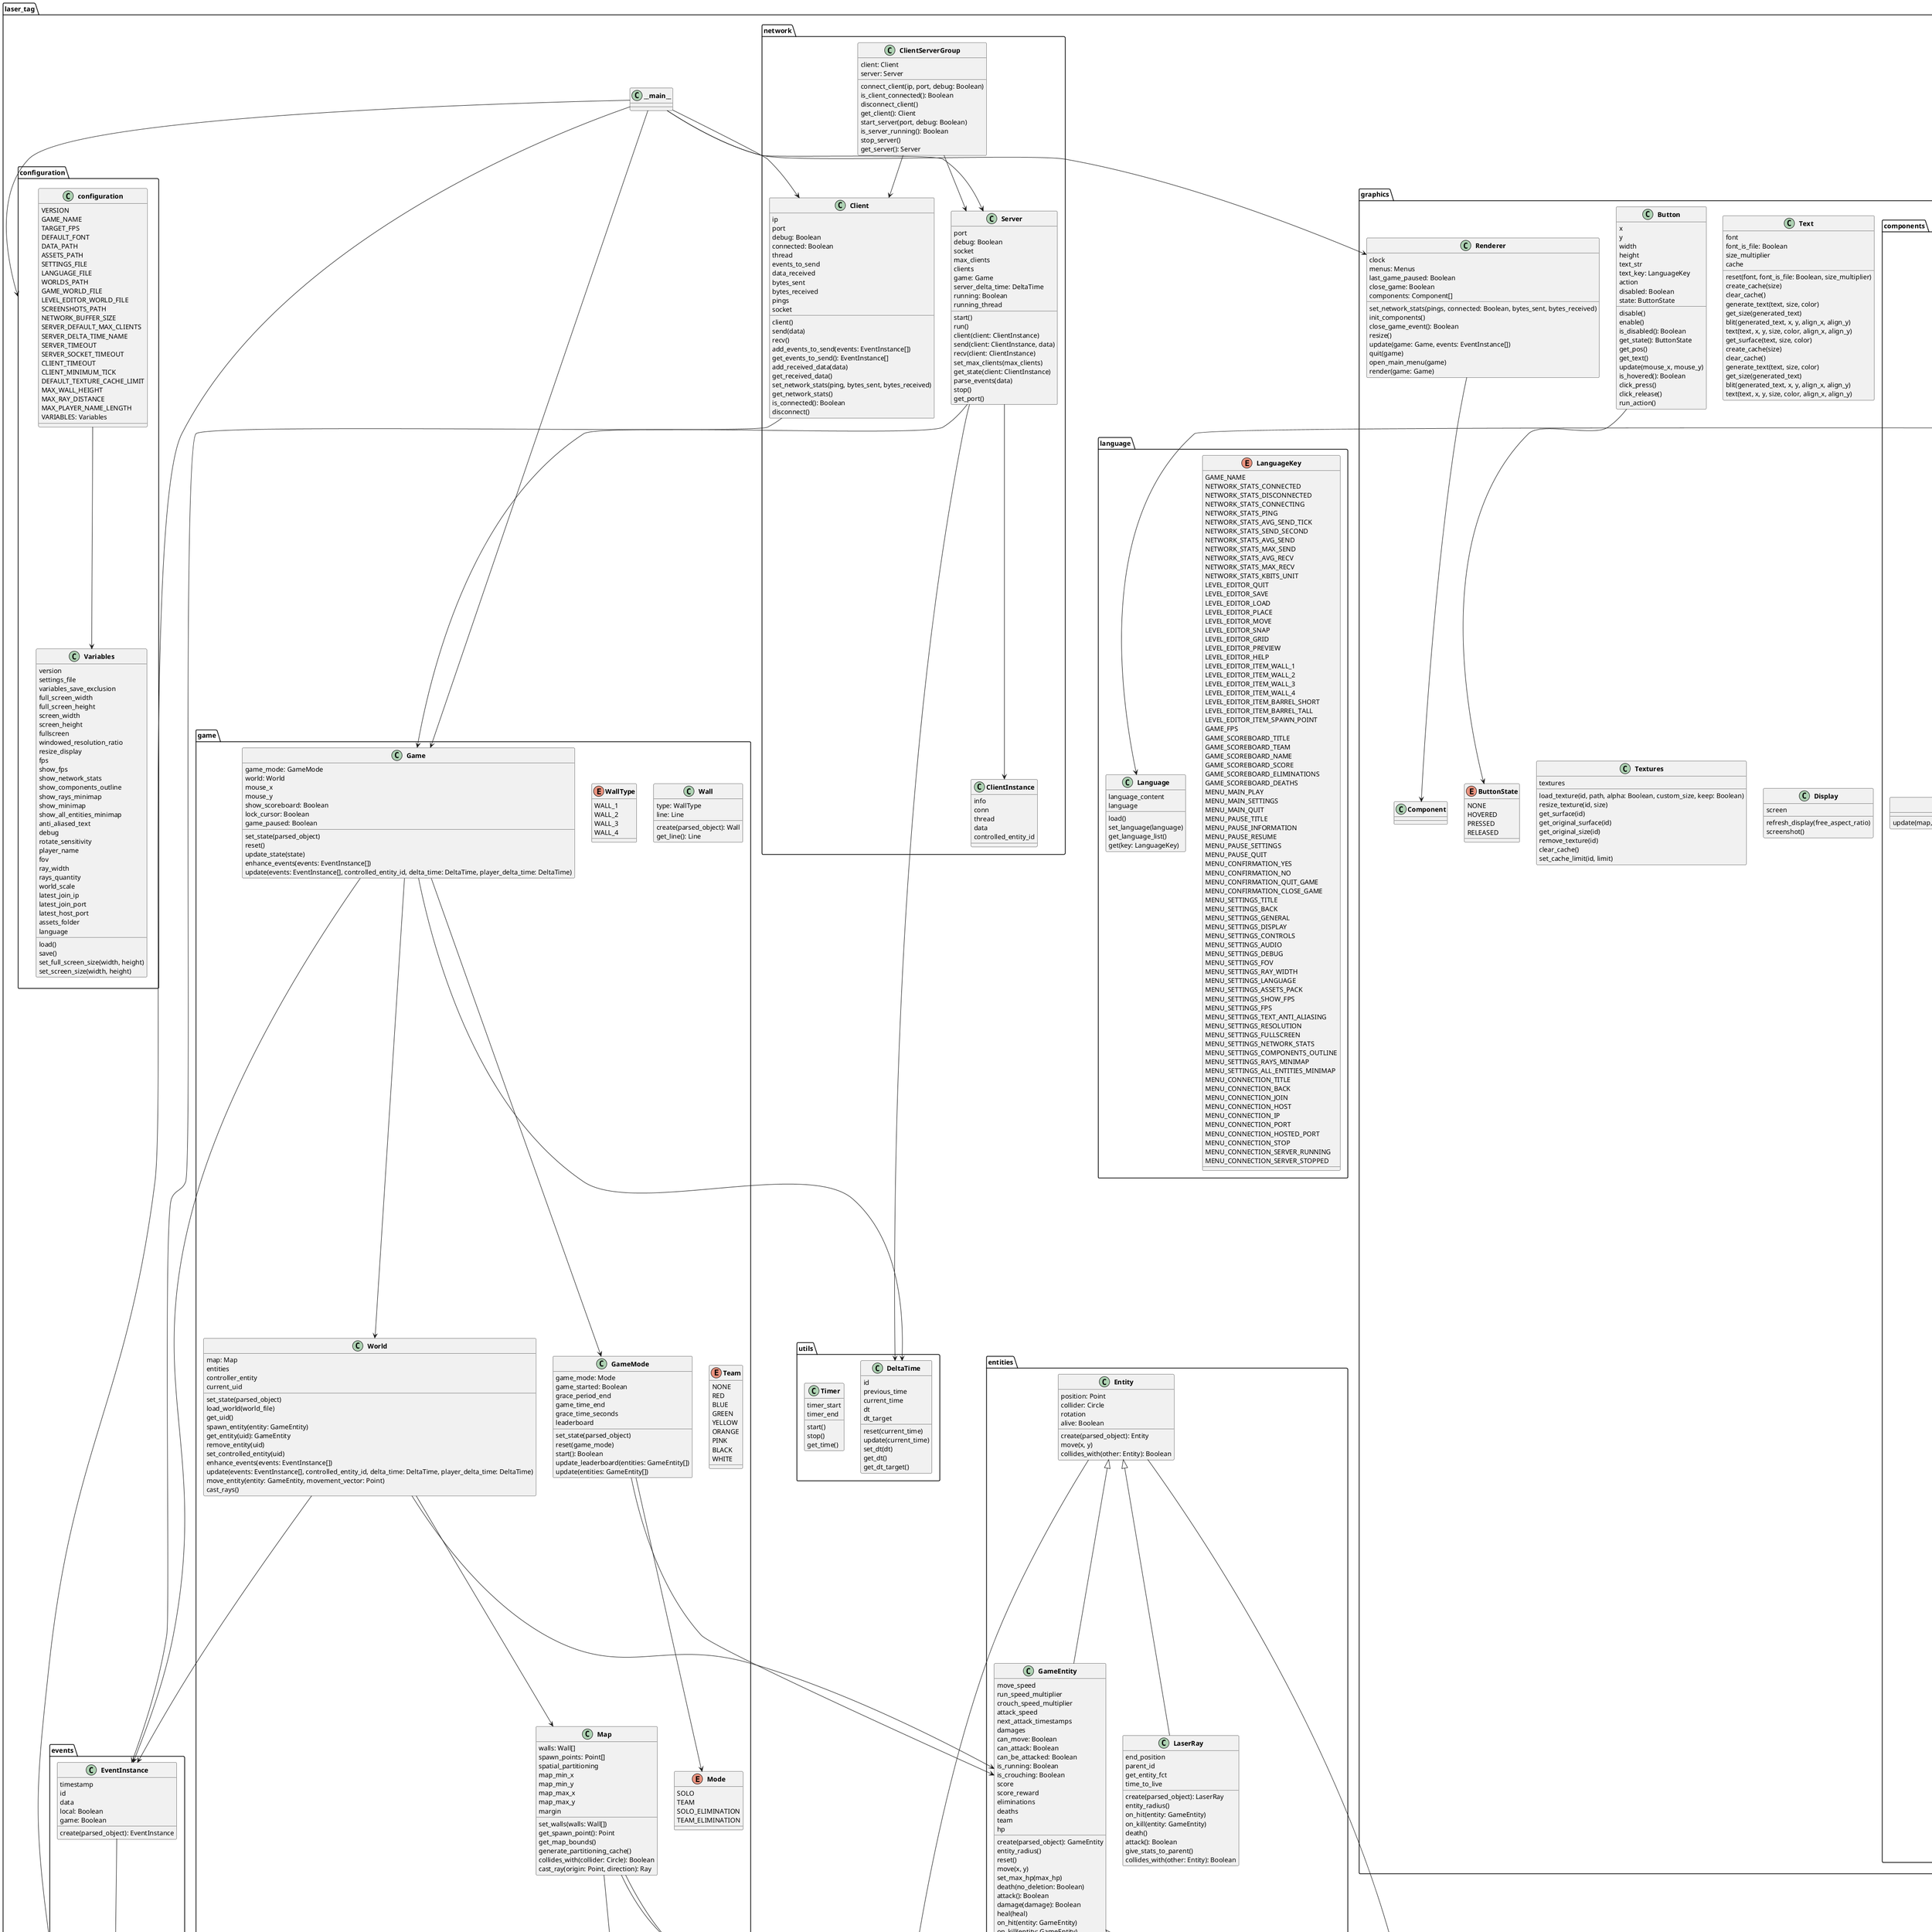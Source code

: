 @startuml "Laser Tag Diagram"

skinparam classFontStyle Bold

package laser_tag {
    package configuration {
        class configuration {
            VERSION
            GAME_NAME
            TARGET_FPS
            DEFAULT_FONT
            DATA_PATH
            ASSETS_PATH
            SETTINGS_FILE
            LANGUAGE_FILE
            WORLDS_PATH
            GAME_WORLD_FILE
            LEVEL_EDITOR_WORLD_FILE
            SCREENSHOTS_PATH
            NETWORK_BUFFER_SIZE
            SERVER_DEFAULT_MAX_CLIENTS
            SERVER_DELTA_TIME_NAME
            SERVER_TIMEOUT
            SERVER_SOCKET_TIMEOUT
            CLIENT_TIMEOUT
            CLIENT_MINIMUM_TICK
            DEFAULT_TEXTURE_CACHE_LIMIT
            MAX_WALL_HEIGHT
            MAX_RAY_DISTANCE
            MAX_PLAYER_NAME_LENGTH
            VARIABLES: Variables
        }

        class Variables {
            version
            settings_file
            variables_save_exclusion
            full_screen_width
            full_screen_height
            screen_width
            screen_height
            fullscreen
            windowed_resolution_ratio
            resize_display
            fps
            show_fps
            show_network_stats
            show_components_outline
            show_rays_minimap
            show_minimap
            show_all_entities_minimap
            anti_aliased_text
            debug
            rotate_sensitivity
            player_name
            fov
            ray_width
            rays_quantity
            world_scale
            latest_join_ip
            latest_join_port
            latest_host_port
            assets_folder
            language

            load()
            save()
            set_full_screen_size(width, height)
            set_screen_size(width, height)
        }

        configuration --> Variables
    }

    package math {
        class Circle
        {
            origin: Point
            radius

            create(parsed_object): Circle
            collides_with(other): Boolean
            collides_with_circle(other: Circle): Boolean
            collides_with_point(other: Point): Boolean
            collides_with_segment(other: Line): Boolean
        }

        class Line {
            point1: Point
            point2: Point
            distance
            rotation
            margin

            create(parsed_object): Line
            get_intersection_line(line: Line): Point
            get_intersection_segment(line: Line): Point
            get_coordinates(map_bounds)
            get_distance()
            get_rotation()
        }

        class Point {
            x
            y

            create(parsed_object): Point
        }

        Box --> Point
        Circle --> Point
        Circle --> Line
        Line --> Point
    }

    package utils {
        class DeltaTime {
            id
            previous_time
            current_time
            dt
            dt_target

            reset(current_time)
            update(current_time)
            set_dt(dt)
            get_dt()
            get_dt_target()
        }

        class Timer {
            timer_start
            timer_end

            start()
            stop()
            get_time()
        }
    }

    package events {
        enum Event {
            NONE
            TICK
            START_GAME
            MESSAGE
            TYPE_CHAR
            GAME_MOVE
            GAME_MOVE_FORWARD
            GAME_MOVE_BACKWARD
            GAME_MOVE_LEFT
            GAME_MOVE_RIGHT
            GAME_RUN
            GAME_JUMP
            GAME_CROUCH
            GAME_RELOAD
            GAME_SHOOT
            GAME_ROTATE
            GAME_SELECT_TEAM
            GAME_SCOREBOARD
            KEY_ESCAPE
            KEY_ESCAPE_PRESS
            KEY_RETURN
            KEY_RETURN_PRESS
            KEY_TAB
            KEY_UP
            KEY_DOWN
            KEY_LEFT
            KEY_RIGHT
            MOUSE_MOVE
            MOUSE_LEFT_CLICK
            MOUSE_LEFT_CLICK_PRESS
            MOUSE_LEFT_CLICK_RELEASE
            MOUSE_RIGHT_CLICK
            MOUSE_RIGHT_CLICK_PRESS
            MOUSE_RIGHT_CLICK_RELEASE
            MOUSE_MIDDLE_CLICK
            MOUSE_MIDDLE_CLICK_PRESS
            MOUSE_MIDDLE_CLICK_RELEASE
            MOUSE_SCROLL_UP
            MOUSE_SCROLL_DOWN
            WINDOW_RESIZE
            WINDOW_FULLSCREEN
            WINDOW_QUIT
            SCREENSHOT
        }

        class EventInstance {
            timestamp
            id
            data
            local: Boolean
            game: Boolean

            create(parsed_object): EventInstance
        }

        EventInstance --> Event
    }

    package entities {
        class Entity {
            position: Point
            collider: Circle
            rotation
            alive: Boolean

            create(parsed_object): Entity
            move(x, y)
            collides_with(other: Entity): Boolean
        }

        class GameEntity extends Entity {
            move_speed
            run_speed_multiplier
            crouch_speed_multiplier
            attack_speed
            next_attack_timestamps
            damages
            can_move: Boolean
            can_attack: Boolean
            can_be_attacked: Boolean
            is_running: Boolean
            is_crouching: Boolean
            score
            score_reward
            eliminations
            deaths
            team
            hp

            create(parsed_object): GameEntity
            entity_radius()
            reset()
            move(x, y)
            set_max_hp(max_hp)
            death(no_deletion: Boolean)
            attack(): Boolean
            damage(damage): Boolean
            heal(heal)
            on_hit(entity: GameEntity)
            on_kill(entity: GameEntity)
        }

        class BarrelShort extends GameEntity {
            create(parsed_object): BarrelShort
            entity_radius()
            death()
        }

        class BarrelTall extends GameEntity {
            create(parsed_object): BarrelTall
            entity_radius()
            death()
        }

        class Player extends GameEntity {
            name

            create(parsed_object): Player
            entity_radius()
            death()
            set_name(name)
        }

        class LaserRay extends Entity {
            end_position
            parent_id
            get_entity_fct
            time_to_live

            create(parsed_object): LaserRay
            entity_radius()
            on_hit(entity: GameEntity)
            on_kill(entity: GameEntity)
            death()
            attack(): Boolean
            give_stats_to_parent()
            collides_with(other: Entity): Boolean
        }

        Entity --> Point
        Entity --> Circle
    }

    package game {
        class Game {
            game_mode: GameMode
            world: World
            mouse_x
            mouse_y
            show_scoreboard: Boolean
            lock_cursor: Boolean
            game_paused: Boolean

            set_state(parsed_object)
            reset()
            update_state(state)
            enhance_events(events: EventInstance[])
            update(events: EventInstance[], controlled_entity_id, delta_time: DeltaTime, player_delta_time: DeltaTime)
        }

        enum Mode {
            SOLO
            TEAM
            SOLO_ELIMINATION
            TEAM_ELIMINATION
        }

        class GameMode {
            game_mode: Mode
            game_started: Boolean
            grace_period_end
            game_time_end
            grace_time_seconds
            leaderboard

            set_state(parsed_object)
            reset(game_mode)
            start(): Boolean
            update_leaderboard(entities: GameEntity[])
            update(entities: GameEntity[])
        }

        enum WallType {
            WALL_1
            WALL_2
            WALL_3
            WALL_4
        }

        class Wall {
            type: WallType
            line: Line

            create(parsed_object): Wall
            get_line(): Line
        }

        class Map {
            walls: Wall[]
            spawn_points: Point[]
            spatial_partitioning
            map_min_x
            map_min_y
            map_max_x
            map_max_y
            margin

            set_walls(walls: Wall[])
            get_spawn_point(): Point
            get_map_bounds()
            generate_partitioning_cache()
            collides_with(collider: Circle): Boolean
            cast_ray(origin: Point, direction): Ray
        }

        class World {
            map: Map
            entities
            controller_entity
            current_uid

            set_state(parsed_object)
            load_world(world_file)
            get_uid()
            spawn_entity(entity: GameEntity)
            get_entity(uid): GameEntity
            remove_entity(uid)
            set_controlled_entity(uid)
            enhance_events(events: EventInstance[])
            update(events: EventInstance[], controlled_entity_id, delta_time: DeltaTime, player_delta_time: DeltaTime)
            move_entity(entity: GameEntity, movement_vector: Point)
            cast_rays()
        }

        class Ray {
            origin: Point
            direction
            distance

            set_hit(hit_point: Point, hit_infos, distance)
        }

        enum Team {
            NONE
            RED
            BLUE
            GREEN
            YELLOW
            ORANGE
            PINK
            BLACK
            WHITE
        }

        Game --> GameMode
        Game --> World
        Game --> EventInstance
        Game --> DeltaTime
        GameMode --> Mode
        GameMode --> GameEntity
        World --> Map
        World --> GameEntity
        World --> EventInstance
        Map --> Point
        Map --> Circle
        Map --> Ray
        Ray --> Point
    }

    package network {
        class Client {
            ip
            port
            debug: Boolean
            connected: Boolean
            thread
            events_to_send
            data_received
            bytes_sent
            bytes_received
            pings
            socket

            client()
            send(data)
            recv()
            add_events_to_send(events: EventInstance[])
            get_events_to_send(): EventInstance[]
            add_received_data(data)
            get_received_data()
            set_network_stats(ping, bytes_sent, bytes_received)
            get_network_stats()
            is_connected(): Boolean
            disconnect()
        }

        class Server {
            port
            debug: Boolean
            socket
            max_clients
            clients
            game: Game
            server_delta_time: DeltaTime
            running: Boolean
            running_thread

            start()
            run()
            client(client: ClientInstance)
            send(client: ClientInstance, data)
            recv(client: ClientInstance)
            set_max_clients(max_clients)
            get_state(client: ClientInstance)
            parse_events(data)
            stop()
            get_port()
        }

        class ClientInstance {
            info
            conn
            thread
            data
            controlled_entity_id
        }

        class ClientServerGroup {
            client: Client
            server: Server

            connect_client(ip, port, debug: Boolean)
            is_client_connected(): Boolean
            disconnect_client()
            get_client(): Client
            start_server(port, debug: Boolean)
            is_server_running(): Boolean
            stop_server()
            get_server(): Server
        }

        ClientServerGroup --> Client
        ClientServerGroup --> Server
        Client --> EventInstance
        Server --> Game
        Server --> DeltaTime
        Server --> ClientInstance
    }

    package language {
        enum LanguageKey {
            GAME_NAME
            NETWORK_STATS_CONNECTED
            NETWORK_STATS_DISCONNECTED
            NETWORK_STATS_CONNECTING
            NETWORK_STATS_PING
            NETWORK_STATS_AVG_SEND_TICK
            NETWORK_STATS_SEND_SECOND
            NETWORK_STATS_AVG_SEND
            NETWORK_STATS_MAX_SEND
            NETWORK_STATS_AVG_RECV
            NETWORK_STATS_MAX_RECV
            NETWORK_STATS_KBITS_UNIT
            LEVEL_EDITOR_QUIT
            LEVEL_EDITOR_SAVE
            LEVEL_EDITOR_LOAD
            LEVEL_EDITOR_PLACE
            LEVEL_EDITOR_MOVE
            LEVEL_EDITOR_SNAP
            LEVEL_EDITOR_GRID
            LEVEL_EDITOR_PREVIEW
            LEVEL_EDITOR_HELP
            LEVEL_EDITOR_ITEM_WALL_1
            LEVEL_EDITOR_ITEM_WALL_2
            LEVEL_EDITOR_ITEM_WALL_3
            LEVEL_EDITOR_ITEM_WALL_4
            LEVEL_EDITOR_ITEM_BARREL_SHORT
            LEVEL_EDITOR_ITEM_BARREL_TALL
            LEVEL_EDITOR_ITEM_SPAWN_POINT
            GAME_FPS
            GAME_SCOREBOARD_TITLE
            GAME_SCOREBOARD_TEAM
            GAME_SCOREBOARD_NAME
            GAME_SCOREBOARD_SCORE
            GAME_SCOREBOARD_ELIMINATIONS
            GAME_SCOREBOARD_DEATHS
            MENU_MAIN_PLAY
            MENU_MAIN_SETTINGS
            MENU_MAIN_QUIT
            MENU_PAUSE_TITLE
            MENU_PAUSE_INFORMATION
            MENU_PAUSE_RESUME
            MENU_PAUSE_SETTINGS
            MENU_PAUSE_QUIT
            MENU_CONFIRMATION_YES
            MENU_CONFIRMATION_NO
            MENU_CONFIRMATION_QUIT_GAME
            MENU_CONFIRMATION_CLOSE_GAME
            MENU_SETTINGS_TITLE
            MENU_SETTINGS_BACK
            MENU_SETTINGS_GENERAL
            MENU_SETTINGS_DISPLAY
            MENU_SETTINGS_CONTROLS
            MENU_SETTINGS_AUDIO
            MENU_SETTINGS_DEBUG
            MENU_SETTINGS_FOV
            MENU_SETTINGS_RAY_WIDTH
            MENU_SETTINGS_LANGUAGE
            MENU_SETTINGS_ASSETS_PACK
            MENU_SETTINGS_SHOW_FPS
            MENU_SETTINGS_FPS
            MENU_SETTINGS_TEXT_ANTI_ALIASING
            MENU_SETTINGS_RESOLUTION
            MENU_SETTINGS_FULLSCREEN
            MENU_SETTINGS_NETWORK_STATS
            MENU_SETTINGS_COMPONENTS_OUTLINE
            MENU_SETTINGS_RAYS_MINIMAP
            MENU_SETTINGS_ALL_ENTITIES_MINIMAP
            MENU_CONNECTION_TITLE
            MENU_CONNECTION_BACK
            MENU_CONNECTION_JOIN
            MENU_CONNECTION_HOST
            MENU_CONNECTION_IP
            MENU_CONNECTION_PORT
            MENU_CONNECTION_HOSTED_PORT
            MENU_CONNECTION_STOP
            MENU_CONNECTION_SERVER_RUNNING
            MENU_CONNECTION_SERVER_STOPPED
        }

        class Language {
            language_content
            language

            load()
            set_language(language)
            get_language_list()
            get(key: LanguageKey)
        }
    }

    package graphics {
        enum ButtonState {
            NONE
            HOVERED
            PRESSED
            RELEASED
        }

        class Button {
            x
            y
            width
            height
            text_str
            text_key: LanguageKey
            action
            disabled: Boolean
            state: ButtonState

            disable()
            enable()
            is_disabled(): Boolean
            get_state(): ButtonState
            get_pos()
            get_text()
            update(mouse_x, mouse_y)
            is_hovered(): Boolean
            click_press()
            click_release()
            run_action()
        }

        class Text {
            reset(font, font_is_file: Boolean, size_multiplier)
            create_cache(size)
            clear_cache()
            generate_text(text, size, color)
            get_size(generated_text)
            blit(generated_text, x, y, align_x, align_y)
            text(text, x, y, size, color, align_x, align_y)
            get_surface(text, size, color)

            font
            font_is_file: Boolean
            size_multiplier
            cache
            create_cache(size)
            clear_cache()
            generate_text(text, size, color)
            get_size(generated_text)
            blit(generated_text, x, y, align_x, align_y)
            text(text, x, y, size, color, align_x, align_y)
        }

        class Texture {
            texture_cache
            cache_limit
            original_width
            original_height
            texture_original
            resize(size)
            get_surface()
            get_original_surface()
            get_original_size()
            reduce_cache()
            clear_cache()
            set_cache_limit(limit)
        }

        class Textures {
            textures
            load_texture(id, path, alpha: Boolean, custom_size, keep: Boolean)
            resize_texture(id, size)
            get_surface(id)
            get_original_surface(id)
            get_original_size(id)
            remove_texture(id)
            clear_cache()
            set_cache_limit(id, limit)
        }

        package components {
            class Component {
                language: Language
                text: Text
                data
                surface
                width
                height

                set_original_size(width, height)
                get_size()
                set_surface_size(width, height)
                resize()
                get()
                update(data)
                render()
            }

            enum ButtonType {
                MENU
                LEVEL_EDITOR
                LEVEL_EDITOR_ITEM
                SETTINGS_CATEGORY
                OPEN_FOLDER
                MINI_BUTTON
            }

            class GraphicalElement extends Component {
                selected: Boolean

                is_selected(): Boolean
                set_selected(selected: Boolean)
                update(events: EventInstance[])
                render()
            }

            class GraphicalButton extends GraphicalElement {
                x
                y
                button_width
                button_height
                text_str
                text_key: LanguageKey
                action
                disabled: Boolean
                type: ButtonType
                button: Button

                set_text(text)
                set_text_key(text_key: LanguageKey)
                set_action(action)
                set_disabled(disabled: Boolean)
                set_relative_offset(offset_x, offset_y)
                get_state(): ButtonState
                update(events: EventInstance[])
            }

            class GraphicalCheckbox extends GraphicalElement {
                x
                y
                checkbox_width
                checkbox_height
                checked: Boolean
                check_action
                uncheck_action
                disabled: Boolean
                button: Button

                set_disabled(disabled: Boolean)
                set_relative_offset(offset_x, offset_y)
                toggle()
                update(events: EventInstance[])
            }

            class GraphicalComboBox extends GraphicalElement {
                x
                y
                choice_width
                choice_height
                choices
                choice
                change_action
                disabled: Boolean
                opened: Boolean
                relative_offset_x
                relative_offset_y
                mouse_x
                mouse_y
                max_elements
                button: Button
                choices_buttons: Button[]

                set_disabled(disabled: Boolean)
                set_relative_offset(offset_x, offset_y)
                toggle()
                open()
                close()
                select(key)
                update(events: EventInstance[])
            }

            class GraphicalNumberSelect extends GraphicalElement {
                x
                y
                min_value
                max_value
                step
                change_action
                current_value

                set_disabled(disabled: Boolean)
                set_relative_offset(offset_x, offset_y)
                decrease()
                increase()
                change(value)
                update(events: EventInstance[])
            }

            class GraphicalSlider extends GraphicalElement {
                x
                y
                min_value
                max_value
                precision
                change_action
                current_value
                percentage
                selecting: Boolean
                disabled: Boolean
                relative_offset_x
                relative_offset_y
                mouse_x
                mouse_y

                set_disabled(disabled: Boolean)
                set_relative_offset(offset_x, offset_y)
                select()
                update(events: EventInstance[])
            }

            class GraphicalText extends GraphicalElement {
                original_x
                original_y
                x
                y
                align_x
                align_y
                text_str
                text_key: LanguageKey
                size
                color

                get_text_to_render()
                update(events: EventInstance[])
            }

            class Fps extends Component {
                update(fps)
            }

            class GameTimer extends Component {
                update(grace_period_seconds, grace_period_end, game_time_seconds, game_time_end)
            }

            class Leaderboard extends Component {
                update(leaderboard)
            }

            class Minimap extends Component {
                update(map, map_bounds, entities: GameEntity[], rays: Ray[])
            }

            class NetworkStats extends Component {
                update(pings, connected: Boolean, bytes_sent, bytes_received)
            }

            class Scoreboard extends Component {
                update(entities: GameEntity[])
            }

            class "World" as WorldComponent extends Component {
                update(rays: Ray[], entities: GameEntity[], current_entity: GameEntity)
                position_to_screen(point: Point)
            }

            package LevelEditor {
                enum EditorState {
                    PLACE
                    MOVE
                }

                enum Item {
                    WALL_1
                    WALL_2
                    WALL_3
                    WALL_4
                    BARREL_SHORT
                    BARREL_TALL
                    SPAWN_POINT
                }

                class ItemMenu extends Component {
                    mouse_x
                    mouse_y
                    selected_item_index
                    buttons: GraphicalButton[]
                    scroll
                    scroll_max
                    scroll_step

                    get_selected_item(): Item
                    move_buttons(y_value)
                    in_view_screen(point: Point)
                    update(events: EventInstance[], relative_offset)
                }

                class Toolbar extends Component {
                    mouse_x
                    mouse_y
                    editor_state: EditorState
                    snap_to_grid: Boolean
                    show_grid: Boolean
                    preview_player: Boolean
                    place_button: Button
                    move_button: Button
                    snap_to_grid_button: Button
                    show_grid_button: Button
                    preview_player_button: Button
                    buttons: GraphicalButton[]

                    get_editor_state(): EditorState
                    get_view_variables()
                    quit()
                    update(events: EventInstance[], relative_offset)
                }

                class View extends Component {
                    mouse_x
                    mouse_y
                    cell_size
                    max_cell_size
                    min_cell_size
                    center_transition_speed
                    center_x_transition
                    center_y_transition
                    center_x
                    center_y
                    delta_time
                    walls: Wall[]
                    entities: GameEntity[]
                    spawn_points: Point[]
                    scroll_step
                    move_speed
                    preview_radius
                    snap_to_grid: Boolean
                    show_grid: Boolean
                    preview_player: Boolean
                    editor_state: EditorState
                    selected_item: Item
                    position_aimed: Point
                    min_selection_distance
                    placing_or_moving: Boolean
                    selected_elements: Point[]

                    get_map_data()
                    set_map_data(map_data)
                    set_editor_state(editor_state: EditorState)
                    set_selected_item(item: Item)
                    set_view_variables(snap_to_grid: Boolean, show_grid: Boolean, preview_player: Boolean)
                    get_walls(): Wall[]
                    reset_center()
                    screen_position_to_world_point(x, y): Point
                    world_point_to_screen_position(point: Point)
                    in_view_screen(): Boolean
                    in_view_world(): Boolean
                    in_view_world_rect(): Boolean
                    snap_coordinates(point: Point): Point
                    draw_line(line: Line, color)
                    display_grid()
                    manage_click(mouse_left_click_press: Boolean, mouse_left_click_release: Boolean, mouse_right_click_press: Boolean)
                    find_nearest_object_position(point: Point): Point
                    delete_element_containing_point(point: Point)
                    cancel_placing_or_moving()
                    update(events: EventInstance[], relative_offset)
                }

                class "LevelEditor" as LevelEditorComponent extends Component {
                    toolbar: Toolbar
                    item_menu: ItemMenu
                    view: View
                    components
                    text: Text
                    mouse_x
                    mouse_y
                    toolbar_position
                    item_menu_position
                    view_position

                    load()
                    save()
                    update(events: EventInstance[])
                }

                ItemMenu --> Item
                Toolbar --> EditorState
                View --> Item
                View --> EditorState
                LevelEditorComponent --> Toolbar
                LevelEditorComponent --> ItemMenu
                LevelEditorComponent --> View
            }

            package menus {
                class Menu {
                    elements: GraphicalElement[]
                    active: Boolean

                    update(events: EventInstance[])
                    is_active(): Boolean
                    set_active(active: Boolean)
                    deactivate_event()
                }

                class Menus {
                    menus: Menu[]

                    init_menus()
                    resize()
                    update(events: EventInstance[])
                    get_menus(): Menu[]
                    open_menu(menu: Menu)
                }

                class Confirmation extends Component, Menu {
                    text_key
                    callback_yes
                    callback_no
                    callback_cancel
                    confirmation_box_width
                    confirmation_box_height

                    yes()
                    no()
                    cancel()
                    update(events: EventInstance[])
                }

                class ConnectionMenu extends Component, Menu {
                    game: Game
                    callback_main_menu
                    menu_box_width
                    menu_box_height
                    back_button: GraphicalButton
                    join_button_client: GraphicalButton
                    host_button_server: GraphicalButton
                    join_button_server: GraphicalButton
                    status_text: GraphicalText
                    hosted_port_text: GraphicalText
                    elements

                    back_action()
                    update(events: EventInstance[])
                }

                class MainMenu extends Component, Menu {
                    callback_play
                    callback_settings
                    callback_quit
                    can_deactivate: Boolean

                    play()
                    settings()
                    quit()
                    update(events: EventInstance[])
                }

                class PauseMenu extends Component, Menu {
                    callback_resume
                    callback_quit
                    block_resume: Boolean

                    resume()
                    settings()
                    quit()
                    update(events: EventInstance[])
                }

                class SettingsMenu extends Component, Menu {
                    settings_box_width
                    settings_box_height
                    back_button : GraphicalButton
                    default_elements: GraphicalElement[]
                    pages_buttons: GraphicalButton[]
                    pages_elements
                    elements

                    change_screen_resolution(value)
                    change_fullscreen(value)
                    change_ray_width(value)
                    change_assets(assets_folder)
                    change_language(language)
                    switch_settings_page(page)
                    update(events: EventInstance[])
                }
            }

            Component --> Language
        }

        class Display {
            screen
            refresh_display(free_aspect_ratio)
            screenshot()
        }

        class Renderer {
            clock
            menus: Menus
            last_game_paused: Boolean
            close_game: Boolean
            components: Component[]

            set_network_stats(pings, connected: Boolean, bytes_sent, bytes_received)
            init_components()
            close_game_event(): Boolean
            resize()
            update(game: Game, events: EventInstance[])
            quit(game)
            open_main_menu(game)
            render(game: Game)
        }

        Button --> ButtonState
        Renderer --> Component
    }

    class __main__ {}

    __main__ --> configuration
    __main__ --> Game
    __main__ --> Renderer
    __main__ --> Server
    __main__ --> Client
    __main__ --> Event
}

@enduml
